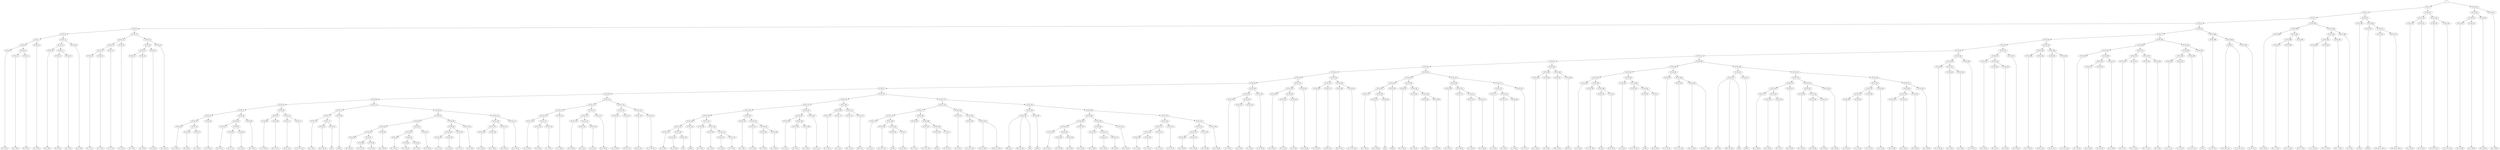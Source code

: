 digraph sample{
"S" -> "CC742_1";
"CC742_1" -> "CC742_2";
"CC742_2" -> "CC742_3";
"CC742_3" -> "CC742_4";
"CC742_4" -> "CC742_5";
"CC742_5" -> "CC742_6";
"CC742_6" -> "CC742_7";
"CC742_7" -> "CC742_8";
"CC742_8" -> "CC742_9";
"CC742_9" -> "[D  G  B]_1";
"CC742_8" -> "CC742_10";
"CC742_10" -> "CC742_11";
"CC742_11" -> "[D  G  B]_2";
"CC742_10" -> "CC742_12";
"CC742_12" -> "[D  E  B]_1";
"CC742_7" -> "CC742_13";
"CC742_13" -> "[D  G  B]_3";
"CC742_6" -> "CC742_14";
"CC742_14" -> "CC742_15";
"CC742_15" -> "CC742_16";
"CC742_16" -> "[D  G  B]_4";
"CC742_15" -> "CC742_17";
"CC742_17" -> "CC742_18";
"CC742_18" -> "[D  G  B]_5";
"CC742_17" -> "CC742_19";
"CC742_19" -> "[D  E  B]_2";
"CC742_14" -> "CC742_20";
"CC742_20" -> "[D  G  B]_6";
"CC742_5" -> "CC742_21";
"CC742_21" -> "CC742_22";
"CC742_22" -> "CC742_23";
"CC742_23" -> "CC742_24";
"CC742_24" -> "CC742_25";
"CC742_25" -> "[C  E  G]_1";
"CC742_24" -> "CC742_26";
"CC742_26" -> "[C  E  G]_2";
"CC742_23" -> "CC742_27";
"CC742_27" -> "[C  E  G]_3";
"CC742_22" -> "CC742_28";
"CC742_28" -> "[C  E  G]_4";
"CC742_21" -> "CC742_29";
"CC742_29" -> "CC742_30";
"CC742_30" -> "CC742_31";
"CC742_31" -> "CC742_32";
"CC742_32" -> "[D  G  B]_7";
"CC742_31" -> "CC742_33";
"CC742_33" -> "[D  G  B]_8";
"CC742_30" -> "CC742_34";
"CC742_34" -> "[D  G  B]_9";
"CC742_29" -> "CC742_35";
"CC742_35" -> "[D  G  B]_10";
"CC742_4" -> "CC742_36";
"CC742_36" -> "CC742_37";
"CC742_37" -> "CC742_38";
"CC742_38" -> "CC742_39";
"CC742_39" -> "CC742_40";
"CC742_40" -> "CC742_41";
"CC742_41" -> "CC742_42";
"CC742_42" -> "CC742_43";
"CC742_43" -> "CC742_44";
"CC742_44" -> "CC742_45";
"CC742_45" -> "CC742_46";
"CC742_46" -> "CC742_47";
"CC742_47" -> "CC742_48";
"CC742_48" -> "CC742_49";
"CC742_49" -> "CC742_50";
"CC742_50" -> "CC742_51";
"CC742_51" -> "CC742_52";
"CC742_52" -> "CC742_53";
"CC742_53" -> "CC742_54";
"CC742_54" -> "[C  D  Fis]_1";
"CC742_53" -> "CC742_55";
"CC742_55" -> "CC742_56";
"CC742_56" -> "[D  A  B]_1";
"CC742_55" -> "CC742_57";
"CC742_57" -> "[C  A  B]_1";
"CC742_52" -> "CC742_58";
"CC742_58" -> "[C  D  Fis]_2";
"CC742_51" -> "CC742_59";
"CC742_59" -> "CC742_60";
"CC742_60" -> "CC742_61";
"CC742_61" -> "[D  G  B]_11";
"CC742_60" -> "CC742_62";
"CC742_62" -> "CC742_63";
"CC742_63" -> "[D  G  A]_1";
"CC742_62" -> "CC742_64";
"CC742_64" -> "[G  A  B]_1";
"CC742_59" -> "CC742_65";
"CC742_65" -> "[D  G  B]_12";
"CC742_50" -> "CC742_66";
"CC742_66" -> "CC742_67";
"CC742_67" -> "CC742_68";
"CC742_68" -> "[C  D  Fis]_3";
"CC742_67" -> "CC742_69";
"CC742_69" -> "[D  Fis  G]_1";
"CC742_66" -> "CC742_70";
"CC742_70" -> "CC742_71";
"CC742_71" -> "[D  Fis  A]_1";
"CC742_70" -> "CC742_72";
"CC742_72" -> "[C  D  Fis  A]_1";
"CC742_49" -> "CC742_73";
"CC742_73" -> "CC742_74";
"CC742_74" -> "CC742_75";
"CC742_75" -> "CC742_76";
"CC742_76" -> "[E  G  B]_1";
"CC742_75" -> "CC742_77";
"CC742_77" -> "CC742_78";
"CC742_78" -> "[D  G  B]_13";
"CC742_77" -> "CC742_79";
"CC742_79" -> "[G]_1";
"CC742_74" -> "CC742_80";
"CC742_80" -> "[rest]_1";
"CC742_73" -> "CC742_81";
"CC742_81" -> "CC742_82";
"CC742_82" -> "CC742_83";
"CC742_83" -> "CC742_84";
"CC742_84" -> "CC742_85";
"CC742_85" -> "CC742_86";
"CC742_86" -> "[D  G  B]_14";
"CC742_85" -> "CC742_87";
"CC742_87" -> "CC742_88";
"CC742_88" -> "[D  G  B]_15";
"CC742_87" -> "CC742_89";
"CC742_89" -> "[D  E  B]_3";
"CC742_84" -> "CC742_90";
"CC742_90" -> "[D  G  B]_16";
"CC742_83" -> "CC742_91";
"CC742_91" -> "CC742_92";
"CC742_92" -> "CC742_93";
"CC742_93" -> "[D  G  B]_17";
"CC742_92" -> "CC742_94";
"CC742_94" -> "CC742_95";
"CC742_95" -> "[D  G  B]_18";
"CC742_94" -> "CC742_96";
"CC742_96" -> "[D  E  B]_4";
"CC742_91" -> "CC742_97";
"CC742_97" -> "[D  G  B]_19";
"CC742_82" -> "CC742_98";
"CC742_98" -> "CC742_99";
"CC742_99" -> "CC742_100";
"CC742_100" -> "CC742_101";
"CC742_101" -> "[C  E  G]_5";
"CC742_100" -> "CC742_102";
"CC742_102" -> "[C  E  G]_6";
"CC742_99" -> "CC742_103";
"CC742_103" -> "[C  E  G]_7";
"CC742_98" -> "CC742_104";
"CC742_104" -> "[C  E  G]_8";
"CC742_81" -> "CC742_105";
"CC742_105" -> "CC742_106";
"CC742_106" -> "CC742_107";
"CC742_107" -> "CC742_108";
"CC742_108" -> "[D  G  B]_20";
"CC742_107" -> "CC742_109";
"CC742_109" -> "[D  G  B]_21";
"CC742_106" -> "CC742_110";
"CC742_110" -> "[D  G  B]_22";
"CC742_105" -> "CC742_111";
"CC742_111" -> "[D  G  B]_23";
"CC742_48" -> "CC742_112";
"CC742_112" -> "CC742_113";
"CC742_113" -> "CC742_114";
"CC742_114" -> "CC742_115";
"CC742_115" -> "CC742_116";
"CC742_116" -> "[C  D  Fis]_4";
"CC742_115" -> "CC742_117";
"CC742_117" -> "CC742_118";
"CC742_118" -> "[D  A  B]_2";
"CC742_117" -> "CC742_119";
"CC742_119" -> "[C  A  B]_2";
"CC742_114" -> "CC742_120";
"CC742_120" -> "[C  D  Fis]_5";
"CC742_113" -> "CC742_121";
"CC742_121" -> "CC742_122";
"CC742_122" -> "CC742_123";
"CC742_123" -> "[D  G  B]_24";
"CC742_122" -> "CC742_124";
"CC742_124" -> "CC742_125";
"CC742_125" -> "[D  G  A]_2";
"CC742_124" -> "CC742_126";
"CC742_126" -> "[G  A  B]_2";
"CC742_121" -> "CC742_127";
"CC742_127" -> "[D  G  B]_25";
"CC742_112" -> "CC742_128";
"CC742_128" -> "CC742_129";
"CC742_129" -> "CC742_130";
"CC742_130" -> "[C  D  Fis]_6";
"CC742_129" -> "CC742_131";
"CC742_131" -> "[D  Fis  G]_2";
"CC742_128" -> "CC742_132";
"CC742_132" -> "CC742_133";
"CC742_133" -> "[D  Fis  A]_2";
"CC742_132" -> "CC742_134";
"CC742_134" -> "[C  D  Fis  A]_2";
"CC742_47" -> "CC742_135";
"CC742_135" -> "CC742_136";
"CC742_136" -> "CC742_137";
"CC742_137" -> "CC742_138";
"CC742_138" -> "CC742_139";
"CC742_139" -> "CC742_140";
"CC742_140" -> "CC742_141";
"CC742_141" -> "CC742_142";
"CC742_142" -> "[E  G  B]_2";
"CC742_141" -> "CC742_143";
"CC742_143" -> "CC742_144";
"CC742_144" -> "[D  G  B]_26";
"CC742_143" -> "CC742_145";
"CC742_145" -> "[G]_2";
"CC742_140" -> "CC742_146";
"CC742_146" -> "[rest]_2";
"CC742_139" -> "CC742_147";
"CC742_147" -> "CC742_148";
"CC742_148" -> "[E  G  B]_3";
"CC742_147" -> "CC742_149";
"CC742_149" -> "CC742_150";
"CC742_150" -> "[E  G  B]_4";
"CC742_149" -> "CC742_151";
"CC742_151" -> "CC742_152";
"CC742_152" -> "[E  G  B]_5";
"CC742_151" -> "CC742_153";
"CC742_153" -> "[E  G  B]_6";
"CC742_138" -> "CC742_154";
"CC742_154" -> "CC742_155";
"CC742_155" -> "[E  G  B]_7";
"CC742_154" -> "CC742_156";
"CC742_156" -> "CC742_157";
"CC742_157" -> "[E  G  B]_8";
"CC742_156" -> "CC742_158";
"CC742_158" -> "CC742_159";
"CC742_159" -> "[E  G  B]_9";
"CC742_158" -> "CC742_160";
"CC742_160" -> "[E  G  B]_10";
"CC742_137" -> "CC742_161";
"CC742_161" -> "CC742_162";
"CC742_162" -> "CC742_163";
"CC742_163" -> "[C  E  A]_1";
"CC742_162" -> "CC742_164";
"CC742_164" -> "CC742_165";
"CC742_165" -> "[E  A  B]_1";
"CC742_164" -> "CC742_166";
"CC742_166" -> "[C  A  B]_3";
"CC742_161" -> "CC742_167";
"CC742_167" -> "[C  E  A]_2";
"CC742_136" -> "CC742_168";
"CC742_168" -> "CC742_169";
"CC742_169" -> "CC742_170";
"CC742_170" -> "[E  G  B]_11";
"CC742_169" -> "CC742_171";
"CC742_171" -> "[E  G  A]_1";
"CC742_168" -> "CC742_172";
"CC742_172" -> "CC742_173";
"CC742_173" -> "[Fis  G  B]_1";
"CC742_172" -> "CC742_174";
"CC742_174" -> "[Dis  E]_1";
"CC742_135" -> "CC742_175";
"CC742_175" -> "CC742_176";
"CC742_176" -> "CC742_177";
"CC742_177" -> "CC742_178";
"CC742_178" -> "CC742_179";
"CC742_179" -> "[C  E  A]_3";
"CC742_178" -> "CC742_180";
"CC742_180" -> "CC742_181";
"CC742_181" -> "[C  E  Fis  A]_1";
"CC742_180" -> "CC742_182";
"CC742_182" -> "CC742_183";
"CC742_183" -> "[E  B]_1";
"CC742_182" -> "CC724_1";
"CC724_1" -> "[E  Fis  B]_1";
"CC742_177" -> "CC742_184";
"CC742_184" -> "CC742_185";
"CC742_185" -> "[C  E  A]_4";
"CC742_184" -> "CC742_186";
"CC742_186" -> "CC742_187";
"CC742_187" -> "[C  E  Fis  A]_2";
"CC742_186" -> "CC742_188";
"CC742_188" -> "CC742_189";
"CC742_189" -> "[E  B]_2";
"CC742_188" -> "CC724_2";
"CC724_2" -> "[E  Fis  B]_2";
"CC742_176" -> "CC742_190";
"CC742_190" -> "CC742_191";
"CC742_191" -> "[C  E  A]_5";
"CC742_190" -> "CC742_192";
"CC742_192" -> "CC742_193";
"CC742_193" -> "[C  E  Fis  A]_3";
"CC742_192" -> "CC742_194";
"CC742_194" -> "[Cis  E  Ais]_1";
"CC742_194" -> "[E  Fis  G  Ais]_1";
"CC742_175" -> "CC742_195";
"CC742_195" -> "CC742_196";
"CC742_196" -> "CC742_197";
"CC742_197" -> "[Dis  B]_1";
"CC742_197" -> "[Dis  Fis  B]_1";
"CC742_197" -> "[B]_1";
"CC742_196" -> "CC742_198";
"CC742_198" -> "[rest]_3";
"CC742_195" -> "CC742_199";
"CC742_199" -> "CC742_200";
"CC742_200" -> "CC742_201";
"CC742_201" -> "CC742_202";
"CC742_202" -> "CC742_203";
"CC742_203" -> "[D  G  B]_27";
"CC742_202" -> "CC742_204";
"CC742_204" -> "CC742_205";
"CC742_205" -> "[D  G  B]_28";
"CC742_204" -> "CC742_206";
"CC742_206" -> "[D  E  B]_5";
"CC742_201" -> "CC742_207";
"CC742_207" -> "[D  G  B]_29";
"CC742_200" -> "CC742_208";
"CC742_208" -> "CC742_209";
"CC742_209" -> "CC742_210";
"CC742_210" -> "[D  G  B]_30";
"CC742_209" -> "CC742_211";
"CC742_211" -> "CC742_212";
"CC742_212" -> "[D  G  B]_31";
"CC742_211" -> "CC742_213";
"CC742_213" -> "[D  E  B]_6";
"CC742_208" -> "CC742_214";
"CC742_214" -> "[D  G  B]_32";
"CC742_199" -> "CC742_215";
"CC742_215" -> "CC742_216";
"CC742_216" -> "CC742_217";
"CC742_217" -> "CC742_218";
"CC742_218" -> "CC742_219";
"CC742_219" -> "[C  E  G]_9";
"CC742_218" -> "CC742_220";
"CC742_220" -> "[C  E  G]_10";
"CC742_217" -> "CC742_221";
"CC742_221" -> "[C  E  G]_11";
"CC742_216" -> "CC742_222";
"CC742_222" -> "[C  E  G]_12";
"CC742_215" -> "CC742_223";
"CC742_223" -> "CC742_224";
"CC742_224" -> "CC742_225";
"CC742_225" -> "CC742_226";
"CC742_226" -> "[D  G  B]_33";
"CC742_225" -> "CC742_227";
"CC742_227" -> "[D  G  B]_34";
"CC742_224" -> "CC742_228";
"CC742_228" -> "[D  G  B]_35";
"CC742_223" -> "CC742_229";
"CC742_229" -> "[D  G  B]_36";
"CC742_46" -> "CC742_230";
"CC742_230" -> "CC742_231";
"CC742_231" -> "CC742_232";
"CC742_232" -> "[C  D  Fis]_7";
"CC742_231" -> "CC742_233";
"CC742_233" -> "CC742_234";
"CC742_234" -> "[D  A  B]_3";
"CC742_233" -> "CC742_235";
"CC742_235" -> "[C  A  B]_4";
"CC742_230" -> "CC742_236";
"CC742_236" -> "[C  D  Fis]_8";
"CC742_45" -> "CC742_237";
"CC742_237" -> "CC742_238";
"CC742_238" -> "CC742_239";
"CC742_239" -> "[D  G  B]_37";
"CC742_238" -> "CC742_240";
"CC742_240" -> "CC742_241";
"CC742_241" -> "[D  G  A]_3";
"CC742_240" -> "CC742_242";
"CC742_242" -> "[G  A  B]_3";
"CC742_237" -> "CC742_243";
"CC742_243" -> "[D  G  B]_38";
"CC742_44" -> "CC742_244";
"CC742_244" -> "CC742_245";
"CC742_245" -> "CC742_246";
"CC742_246" -> "[C  D  Fis]_9";
"CC742_245" -> "CC742_247";
"CC742_247" -> "[D  Fis  G]_3";
"CC742_244" -> "CC742_248";
"CC742_248" -> "CC742_249";
"CC742_249" -> "[D  Fis  A]_3";
"CC742_248" -> "CC742_250";
"CC742_250" -> "[C  D  Fis  A]_3";
"CC742_43" -> "CC742_251";
"CC742_251" -> "CC742_252";
"CC742_252" -> "CC742_253";
"CC742_253" -> "CC742_254";
"CC742_254" -> "CC742_255";
"CC742_255" -> "[E  G  B]_12";
"CC742_254" -> "CC742_256";
"CC742_256" -> "CC742_257";
"CC742_257" -> "[D  G  B]_39";
"CC742_256" -> "CC742_258";
"CC742_258" -> "[G]_3";
"CC742_253" -> "CC742_259";
"CC742_259" -> "[rest]_4";
"CC742_252" -> "CC742_260";
"CC742_260" -> "CC742_261";
"CC742_261" -> "[E  G  B]_13";
"CC742_260" -> "CC742_262";
"CC742_262" -> "CC742_263";
"CC742_263" -> "[E  G  B]_14";
"CC742_262" -> "CC742_264";
"CC742_264" -> "CC742_265";
"CC742_265" -> "[E  G  B]_15";
"CC742_264" -> "CC742_266";
"CC742_266" -> "[E  G  B]_16";
"CC742_251" -> "CC742_267";
"CC742_267" -> "CC742_268";
"CC742_268" -> "CC742_269";
"CC742_269" -> "[E  G  B]_17";
"CC742_268" -> "CC742_270";
"CC742_270" -> "CC742_271";
"CC742_271" -> "[E  G  B]_18";
"CC742_270" -> "CC742_272";
"CC742_272" -> "CC742_273";
"CC742_273" -> "[E  G  B]_19";
"CC742_272" -> "CC742_274";
"CC742_274" -> "[E  G  B]_20";
"CC742_267" -> "CC742_275";
"CC742_275" -> "CC742_276";
"CC742_276" -> "CC742_277";
"CC742_277" -> "[C  E  A]_6";
"CC742_276" -> "CC742_278";
"CC742_278" -> "CC742_279";
"CC742_279" -> "[E  A  B]_2";
"CC742_278" -> "CC742_280";
"CC742_280" -> "[C  A  B]_5";
"CC742_275" -> "CC742_281";
"CC742_281" -> "[C  E  A]_7";
"CC742_42" -> "CC742_282";
"CC742_282" -> "CC742_283";
"CC742_283" -> "CC742_284";
"CC742_284" -> "[E  G  B]_21";
"CC742_283" -> "CC742_285";
"CC742_285" -> "[E  G  A]_2";
"CC742_282" -> "CC742_286";
"CC742_286" -> "CC742_287";
"CC742_287" -> "[Fis  G  B]_2";
"CC742_286" -> "CC742_288";
"CC742_288" -> "[Dis  E]_2";
"CC742_41" -> "CC742_289";
"CC742_289" -> "CC742_290";
"CC742_290" -> "CC742_291";
"CC742_291" -> "CC742_292";
"CC742_292" -> "CC742_293";
"CC742_293" -> "[C  E  A]_8";
"CC742_292" -> "CC742_294";
"CC742_294" -> "CC742_295";
"CC742_295" -> "[C  E  Fis  A]_4";
"CC742_294" -> "CC742_296";
"CC742_296" -> "CC742_297";
"CC742_297" -> "[E  B]_3";
"CC742_296" -> "CC724_3";
"CC724_3" -> "[E  Fis  B]_3";
"CC742_291" -> "CC742_298";
"CC742_298" -> "CC742_299";
"CC742_299" -> "[C  E  A]_9";
"CC742_298" -> "CC742_300";
"CC742_300" -> "CC742_301";
"CC742_301" -> "[C  E  Fis  A]_5";
"CC742_300" -> "CC742_302";
"CC742_302" -> "CC742_303";
"CC742_303" -> "[E  B]_4";
"CC742_302" -> "CC724_4";
"CC724_4" -> "[E  Fis  B]_4";
"CC742_290" -> "CC742_304";
"CC742_304" -> "CC742_305";
"CC742_305" -> "[C  E  A]_10";
"CC742_304" -> "CC742_306";
"CC742_306" -> "CC742_307";
"CC742_307" -> "[C  E  Fis  A]_6";
"CC742_306" -> "CC742_308";
"CC742_308" -> "[Cis  E  Ais]_2";
"CC742_308" -> "[E  Fis  G  Ais]_2";
"CC742_289" -> "CC742_309";
"CC742_309" -> "CC742_310";
"CC742_310" -> "CC742_311";
"CC742_311" -> "[Dis  B]_2";
"CC742_311" -> "[Dis  Fis  B]_2";
"CC742_311" -> "[B]_2";
"CC742_310" -> "CC742_312";
"CC742_312" -> "[rest]_5";
"CC742_309" -> "CC742_313";
"CC742_313" -> "CC742_314";
"CC742_314" -> "CC742_315";
"CC742_315" -> "CC742_316";
"CC742_316" -> "CC742_317";
"CC742_317" -> "[D  G  B]_40";
"CC742_316" -> "CC742_318";
"CC742_318" -> "CC742_319";
"CC742_319" -> "[D  G  B]_41";
"CC742_318" -> "CC742_320";
"CC742_320" -> "[D  E  B]_7";
"CC742_315" -> "CC742_321";
"CC742_321" -> "[D  G  B]_42";
"CC742_314" -> "CC742_322";
"CC742_322" -> "CC742_323";
"CC742_323" -> "CC742_324";
"CC742_324" -> "[D  G  B]_43";
"CC742_323" -> "CC742_325";
"CC742_325" -> "CC742_326";
"CC742_326" -> "[D  G  B]_44";
"CC742_325" -> "CC742_327";
"CC742_327" -> "[D  E  B]_8";
"CC742_322" -> "CC742_328";
"CC742_328" -> "[D  G  B]_45";
"CC742_313" -> "CC742_329";
"CC742_329" -> "CC742_330";
"CC742_330" -> "CC742_331";
"CC742_331" -> "CC742_332";
"CC742_332" -> "CC742_333";
"CC742_333" -> "[C  E  G]_13";
"CC742_332" -> "CC742_334";
"CC742_334" -> "[C  E  G]_14";
"CC742_331" -> "CC742_335";
"CC742_335" -> "[C  E  G]_15";
"CC742_330" -> "CC742_336";
"CC742_336" -> "[C  E  G]_16";
"CC742_329" -> "CC742_337";
"CC742_337" -> "CC742_338";
"CC742_338" -> "CC742_339";
"CC742_339" -> "CC742_340";
"CC742_340" -> "[D  G  B]_46";
"CC742_339" -> "CC742_341";
"CC742_341" -> "[D  G  B]_47";
"CC742_338" -> "CC742_342";
"CC742_342" -> "[D  G  B]_48";
"CC742_337" -> "CC742_343";
"CC742_343" -> "[D  G  B]_49";
"CC742_40" -> "CC742_344";
"CC742_344" -> "CC742_345";
"CC742_345" -> "CC742_346";
"CC742_346" -> "[C  D  Fis]_10";
"CC742_345" -> "CC742_347";
"CC742_347" -> "CC742_348";
"CC742_348" -> "[D  A  B]_4";
"CC742_347" -> "CC742_349";
"CC742_349" -> "[C  A  B]_6";
"CC742_344" -> "CC742_350";
"CC742_350" -> "[C  D  Fis]_11";
"CC742_39" -> "CC742_351";
"CC742_351" -> "CC742_352";
"CC742_352" -> "CC742_353";
"CC742_353" -> "[D  G  B]_50";
"CC742_352" -> "CC742_354";
"CC742_354" -> "CC742_355";
"CC742_355" -> "[D  G  A]_4";
"CC742_354" -> "CC742_356";
"CC742_356" -> "[G  A  B]_4";
"CC742_351" -> "CC742_357";
"CC742_357" -> "[D  G  B]_51";
"CC742_38" -> "CC742_358";
"CC742_358" -> "CC742_359";
"CC742_359" -> "CC742_360";
"CC742_360" -> "[C  D  Fis]_12";
"CC742_359" -> "CC742_361";
"CC742_361" -> "[D  Fis  G]_4";
"CC742_358" -> "CC742_362";
"CC742_362" -> "CC742_363";
"CC742_363" -> "[D  Fis  A]_4";
"CC742_362" -> "CC742_364";
"CC742_364" -> "[C  D  Fis  A]_4";
"CC742_37" -> "CC742_365";
"CC742_365" -> "CC742_366";
"CC742_366" -> "CC742_367";
"CC742_367" -> "CC742_368";
"CC742_368" -> "[E  G  B]_22";
"CC742_367" -> "CC742_369";
"CC742_369" -> "CC742_370";
"CC742_370" -> "CC742_371";
"CC742_371" -> "[D  G  B]_52";
"CC742_370" -> "CC742_372";
"CC742_372" -> "[D  G  B]_53";
"CC742_369" -> "CC742_373";
"CC742_373" -> "[D  G  B]_54";
"CC742_366" -> "CC742_374";
"CC742_374" -> "CC742_375";
"CC742_375" -> "CC742_376";
"CC742_376" -> "[D  F  G]_1";
"CC742_375" -> "CC742_377";
"CC742_377" -> "[D  F  G  B]_1";
"CC742_374" -> "CC742_378";
"CC742_378" -> "CC742_379";
"CC742_379" -> "[D  F  G  A]_1";
"CC742_378" -> "CC742_380";
"CC742_380" -> "[D  F  B]_1";
"CC742_365" -> "CC742_381";
"CC742_381" -> "CC742_382";
"CC742_382" -> "CC742_383";
"CC742_383" -> "CC742_384";
"CC742_384" -> "[C  E  G]_17";
"CC742_383" -> "CC742_385";
"CC742_385" -> "[C  E  G]_18";
"CC742_382" -> "CC742_386";
"CC742_386" -> "[C  D  E  G]_1";
"CC742_381" -> "CC742_387";
"CC742_387" -> "[C  E]_1";
"CC742_36" -> "CC742_388";
"CC742_388" -> "CC742_389";
"CC742_389" -> "[C  Dis  G]_1";
"CC742_388" -> "CC742_390";
"CC742_390" -> "CC706_1";
"CC706_1" -> "[C  D  Dis  G]_1";
"CC706_1" -> "[C  D  Dis  G]_2";
"CC742_390" -> "CC742_391";
"CC742_391" -> "[C  Dis  G]_2";
"CC742_3" -> "CC742_392";
"CC742_392" -> "CC742_393";
"CC742_393" -> "CC742_394";
"CC742_394" -> "[D  G  B]_55";
"CC742_393" -> "CC742_395";
"CC742_395" -> "CC742_396";
"CC742_396" -> "CC742_397";
"CC742_397" -> "[D  G  A  B]_1";
"CC742_396" -> "CC742_398";
"CC742_398" -> "[D  G  A  B]_2";
"CC742_395" -> "CC742_399";
"CC742_399" -> "[D  E  G  B]_1";
"CC742_392" -> "CC742_400";
"CC742_400" -> "CC742_401";
"CC742_401" -> "CC742_402";
"CC742_402" -> "CC742_403";
"CC742_403" -> "[C  D  G  B]_1";
"CC742_402" -> "CC742_404";
"CC742_404" -> "[D  G  A  B]_3";
"CC742_401" -> "CC742_405";
"CC742_405" -> "[D  E  G  B]_2";
"CC742_400" -> "CC742_406";
"CC742_406" -> "[C  D  B]_1";
"CC742_2" -> "CC742_407";
"CC742_407" -> "CC742_408";
"CC742_408" -> "[G  B]_1";
"CC742_407" -> "CC742_409";
"CC742_409" -> "CC742_410";
"CC742_410" -> "[rest]_6";
"CC742_409" -> "CC742_411";
"CC742_411" -> "CC742_412";
"CC742_412" -> "[Cis  Dis  G  Ais]_1";
"CC742_411" -> "CC742_413";
"CC742_413" -> "[Cis  Dis  G  Ais]_2";
"CC742_1" -> "CC742_414";
"CC742_414" -> "CC742_415";
"CC742_415" -> "CC742_416";
"CC742_416" -> "[D  G  B]_56";
"CC742_415" -> "CC742_417";
"CC742_417" -> "[D  G  B]_57";
"CC742_414" -> "CC742_418";
"CC742_418" -> "CC742_419";
"CC742_419" -> "[C  D  Fis  B]_1";
"CC742_418" -> "CC742_420";
"CC742_420" -> "[C  D  Fis  A]_5";
"S" -> "CC742_421";
"CC742_421" -> "CC742_422";
"CC742_422" -> "CC742_423";
"CC742_423" -> "CC742_424";
"CC742_424" -> "[D  G  B]_58";
"CC742_423" -> "CC742_425";
"CC742_425" -> "[D  G  B]_59";
"CC742_422" -> "CC742_426";
"CC742_426" -> "[D  G  B]_60";
"CC742_421" -> "CC742_427";
"CC742_427" -> "[D  G  B]_61";

{rank = min; "S";}
{rank = same; "CC742_1"; "CC742_421";}
{rank = same; "CC742_2"; "CC742_414"; "CC742_422"; "CC742_427";}
{rank = same; "CC742_3"; "CC742_407"; "CC742_415"; "CC742_418"; "CC742_423"; "CC742_426";}
{rank = same; "CC742_4"; "CC742_392"; "CC742_408"; "CC742_409"; "CC742_416"; "CC742_417"; "CC742_419"; "CC742_420"; "CC742_424"; "CC742_425";}
{rank = same; "CC742_5"; "CC742_36"; "CC742_393"; "CC742_400"; "CC742_410"; "CC742_411";}
{rank = same; "CC742_6"; "CC742_21"; "CC742_37"; "CC742_388"; "CC742_394"; "CC742_395"; "CC742_401"; "CC742_406"; "CC742_412"; "CC742_413";}
{rank = same; "CC742_7"; "CC742_14"; "CC742_22"; "CC742_29"; "CC742_38"; "CC742_365"; "CC742_389"; "CC742_390"; "CC742_396"; "CC742_399"; "CC742_402"; "CC742_405";}
{rank = same; "CC742_8"; "CC742_13"; "CC742_15"; "CC742_20"; "CC742_23"; "CC742_28"; "CC742_30"; "CC742_35"; "CC742_39"; "CC742_358"; "CC742_366"; "CC742_381"; "CC706_1"; "CC742_391"; "CC742_397"; "CC742_398"; "CC742_403"; "CC742_404";}
{rank = same; "CC742_9"; "CC742_10"; "CC742_16"; "CC742_17"; "CC742_24"; "CC742_27"; "CC742_31"; "CC742_34"; "CC742_40"; "CC742_351"; "CC742_359"; "CC742_362"; "CC742_367"; "CC742_374"; "CC742_382"; "CC742_387";}
{rank = same; "CC742_11"; "CC742_12"; "CC742_18"; "CC742_19"; "CC742_25"; "CC742_26"; "CC742_32"; "CC742_33"; "CC742_41"; "CC742_344"; "CC742_352"; "CC742_357"; "CC742_360"; "CC742_361"; "CC742_363"; "CC742_364"; "CC742_368"; "CC742_369"; "CC742_375"; "CC742_378"; "CC742_383"; "CC742_386";}
{rank = same; "CC742_42"; "CC742_289"; "CC742_345"; "CC742_350"; "CC742_353"; "CC742_354"; "CC742_370"; "CC742_373"; "CC742_376"; "CC742_377"; "CC742_379"; "CC742_380"; "CC742_384"; "CC742_385";}
{rank = same; "CC742_43"; "CC742_282"; "CC742_290"; "CC742_309"; "CC742_346"; "CC742_347"; "CC742_355"; "CC742_356"; "CC742_371"; "CC742_372";}
{rank = same; "CC742_44"; "CC742_251"; "CC742_283"; "CC742_286"; "CC742_291"; "CC742_304"; "CC742_310"; "CC742_313"; "CC742_348"; "CC742_349";}
{rank = same; "CC742_45"; "CC742_244"; "CC742_252"; "CC742_267"; "CC742_284"; "CC742_285"; "CC742_287"; "CC742_288"; "CC742_292"; "CC742_298"; "CC742_305"; "CC742_306"; "CC742_311"; "CC742_312"; "CC742_314"; "CC742_329";}
{rank = same; "CC742_46"; "CC742_237"; "CC742_245"; "CC742_248"; "CC742_253"; "CC742_260"; "CC742_268"; "CC742_275"; "CC742_293"; "CC742_294"; "CC742_299"; "CC742_300"; "CC742_307"; "CC742_308"; "CC742_315"; "CC742_322"; "CC742_330"; "CC742_337";}
{rank = same; "CC742_47"; "CC742_230"; "CC742_238"; "CC742_243"; "CC742_246"; "CC742_247"; "CC742_249"; "CC742_250"; "CC742_254"; "CC742_259"; "CC742_261"; "CC742_262"; "CC742_269"; "CC742_270"; "CC742_276"; "CC742_281"; "CC742_295"; "CC742_296"; "CC742_301"; "CC742_302"; "CC742_316"; "CC742_321"; "CC742_323"; "CC742_328"; "CC742_331"; "CC742_336"; "CC742_338"; "CC742_343";}
{rank = same; "CC742_48"; "CC742_135"; "CC742_231"; "CC742_236"; "CC742_239"; "CC742_240"; "CC742_255"; "CC742_256"; "CC742_263"; "CC742_264"; "CC742_271"; "CC742_272"; "CC742_277"; "CC742_278"; "CC742_297"; "CC724_3"; "CC742_303"; "CC724_4"; "CC742_317"; "CC742_318"; "CC742_324"; "CC742_325"; "CC742_332"; "CC742_335"; "CC742_339"; "CC742_342";}
{rank = same; "CC742_49"; "CC742_112"; "CC742_136"; "CC742_175"; "CC742_232"; "CC742_233"; "CC742_241"; "CC742_242"; "CC742_257"; "CC742_258"; "CC742_265"; "CC742_266"; "CC742_273"; "CC742_274"; "CC742_279"; "CC742_280"; "CC742_319"; "CC742_320"; "CC742_326"; "CC742_327"; "CC742_333"; "CC742_334"; "CC742_340"; "CC742_341";}
{rank = same; "CC742_50"; "CC742_73"; "CC742_113"; "CC742_128"; "CC742_137"; "CC742_168"; "CC742_176"; "CC742_195"; "CC742_234"; "CC742_235";}
{rank = same; "CC742_51"; "CC742_66"; "CC742_74"; "CC742_81"; "CC742_114"; "CC742_121"; "CC742_129"; "CC742_132"; "CC742_138"; "CC742_161"; "CC742_169"; "CC742_172"; "CC742_177"; "CC742_190"; "CC742_196"; "CC742_199";}
{rank = same; "CC742_52"; "CC742_59"; "CC742_67"; "CC742_70"; "CC742_75"; "CC742_80"; "CC742_82"; "CC742_105"; "CC742_115"; "CC742_120"; "CC742_122"; "CC742_127"; "CC742_130"; "CC742_131"; "CC742_133"; "CC742_134"; "CC742_139"; "CC742_154"; "CC742_162"; "CC742_167"; "CC742_170"; "CC742_171"; "CC742_173"; "CC742_174"; "CC742_178"; "CC742_184"; "CC742_191"; "CC742_192"; "CC742_197"; "CC742_198"; "CC742_200"; "CC742_215";}
{rank = same; "CC742_53"; "CC742_58"; "CC742_60"; "CC742_65"; "CC742_68"; "CC742_69"; "CC742_71"; "CC742_72"; "CC742_76"; "CC742_77"; "CC742_83"; "CC742_98"; "CC742_106"; "CC742_111"; "CC742_116"; "CC742_117"; "CC742_123"; "CC742_124"; "CC742_140"; "CC742_147"; "CC742_155"; "CC742_156"; "CC742_163"; "CC742_164"; "CC742_179"; "CC742_180"; "CC742_185"; "CC742_186"; "CC742_193"; "CC742_194"; "CC742_201"; "CC742_208"; "CC742_216"; "CC742_223";}
{rank = same; "CC742_54"; "CC742_55"; "CC742_61"; "CC742_62"; "CC742_78"; "CC742_79"; "CC742_84"; "CC742_91"; "CC742_99"; "CC742_104"; "CC742_107"; "CC742_110"; "CC742_118"; "CC742_119"; "CC742_125"; "CC742_126"; "CC742_141"; "CC742_146"; "CC742_148"; "CC742_149"; "CC742_157"; "CC742_158"; "CC742_165"; "CC742_166"; "CC742_181"; "CC742_182"; "CC742_187"; "CC742_188"; "CC742_202"; "CC742_207"; "CC742_209"; "CC742_214"; "CC742_217"; "CC742_222"; "CC742_224"; "CC742_229";}
{rank = same; "CC742_56"; "CC742_57"; "CC742_63"; "CC742_64"; "CC742_85"; "CC742_90"; "CC742_92"; "CC742_97"; "CC742_100"; "CC742_103"; "CC742_108"; "CC742_109"; "CC742_142"; "CC742_143"; "CC742_150"; "CC742_151"; "CC742_159"; "CC742_160"; "CC742_183"; "CC724_1"; "CC742_189"; "CC724_2"; "CC742_203"; "CC742_204"; "CC742_210"; "CC742_211"; "CC742_218"; "CC742_221"; "CC742_225"; "CC742_228";}
{rank = same; "CC742_86"; "CC742_87"; "CC742_93"; "CC742_94"; "CC742_101"; "CC742_102"; "CC742_144"; "CC742_145"; "CC742_152"; "CC742_153"; "CC742_205"; "CC742_206"; "CC742_212"; "CC742_213"; "CC742_219"; "CC742_220"; "CC742_226"; "CC742_227";}
{rank = same; "CC742_88"; "CC742_89"; "CC742_95"; "CC742_96";}
{rank = same; "[B]_1"; "[B]_2"; "[C  A  B]_1"; "[C  A  B]_2"; "[C  A  B]_3"; "[C  A  B]_4"; "[C  A  B]_5"; "[C  A  B]_6"; "[C  D  B]_1"; "[C  D  Dis  G]_1"; "[C  D  Dis  G]_2"; "[C  D  E  G]_1"; "[C  D  Fis  A]_1"; "[C  D  Fis  A]_2"; "[C  D  Fis  A]_3"; "[C  D  Fis  A]_4"; "[C  D  Fis  A]_5"; "[C  D  Fis  B]_1"; "[C  D  Fis]_1"; "[C  D  Fis]_2"; "[C  D  Fis]_3"; "[C  D  Fis]_4"; "[C  D  Fis]_5"; "[C  D  Fis]_6"; "[C  D  Fis]_7"; "[C  D  Fis]_8"; "[C  D  Fis]_9"; "[C  D  Fis]_10"; "[C  D  Fis]_11"; "[C  D  Fis]_12"; "[C  D  G  B]_1"; "[C  Dis  G]_1"; "[C  Dis  G]_2"; "[C  E  A]_1"; "[C  E  A]_2"; "[C  E  A]_3"; "[C  E  A]_4"; "[C  E  A]_5"; "[C  E  A]_6"; "[C  E  A]_7"; "[C  E  A]_8"; "[C  E  A]_9"; "[C  E  A]_10"; "[C  E  Fis  A]_1"; "[C  E  Fis  A]_2"; "[C  E  Fis  A]_3"; "[C  E  Fis  A]_4"; "[C  E  Fis  A]_5"; "[C  E  Fis  A]_6"; "[C  E  G]_1"; "[C  E  G]_2"; "[C  E  G]_3"; "[C  E  G]_4"; "[C  E  G]_5"; "[C  E  G]_6"; "[C  E  G]_7"; "[C  E  G]_8"; "[C  E  G]_9"; "[C  E  G]_10"; "[C  E  G]_11"; "[C  E  G]_12"; "[C  E  G]_13"; "[C  E  G]_14"; "[C  E  G]_15"; "[C  E  G]_16"; "[C  E  G]_17"; "[C  E  G]_18"; "[C  E]_1"; "[Cis  Dis  G  Ais]_1"; "[Cis  Dis  G  Ais]_2"; "[Cis  E  Ais]_1"; "[Cis  E  Ais]_2"; "[D  A  B]_1"; "[D  A  B]_2"; "[D  A  B]_3"; "[D  A  B]_4"; "[D  E  B]_1"; "[D  E  B]_2"; "[D  E  B]_3"; "[D  E  B]_4"; "[D  E  B]_5"; "[D  E  B]_6"; "[D  E  B]_7"; "[D  E  B]_8"; "[D  E  G  B]_1"; "[D  E  G  B]_2"; "[D  F  B]_1"; "[D  F  G  A]_1"; "[D  F  G  B]_1"; "[D  F  G]_1"; "[D  Fis  A]_1"; "[D  Fis  A]_2"; "[D  Fis  A]_3"; "[D  Fis  A]_4"; "[D  Fis  G]_1"; "[D  Fis  G]_2"; "[D  Fis  G]_3"; "[D  Fis  G]_4"; "[D  G  A  B]_1"; "[D  G  A  B]_2"; "[D  G  A  B]_3"; "[D  G  A]_1"; "[D  G  A]_2"; "[D  G  A]_3"; "[D  G  A]_4"; "[D  G  B]_1"; "[D  G  B]_2"; "[D  G  B]_3"; "[D  G  B]_4"; "[D  G  B]_5"; "[D  G  B]_6"; "[D  G  B]_7"; "[D  G  B]_8"; "[D  G  B]_9"; "[D  G  B]_10"; "[D  G  B]_11"; "[D  G  B]_12"; "[D  G  B]_13"; "[D  G  B]_14"; "[D  G  B]_15"; "[D  G  B]_16"; "[D  G  B]_17"; "[D  G  B]_18"; "[D  G  B]_19"; "[D  G  B]_20"; "[D  G  B]_21"; "[D  G  B]_22"; "[D  G  B]_23"; "[D  G  B]_24"; "[D  G  B]_25"; "[D  G  B]_26"; "[D  G  B]_27"; "[D  G  B]_28"; "[D  G  B]_29"; "[D  G  B]_30"; "[D  G  B]_31"; "[D  G  B]_32"; "[D  G  B]_33"; "[D  G  B]_34"; "[D  G  B]_35"; "[D  G  B]_36"; "[D  G  B]_37"; "[D  G  B]_38"; "[D  G  B]_39"; "[D  G  B]_40"; "[D  G  B]_41"; "[D  G  B]_42"; "[D  G  B]_43"; "[D  G  B]_44"; "[D  G  B]_45"; "[D  G  B]_46"; "[D  G  B]_47"; "[D  G  B]_48"; "[D  G  B]_49"; "[D  G  B]_50"; "[D  G  B]_51"; "[D  G  B]_52"; "[D  G  B]_53"; "[D  G  B]_54"; "[D  G  B]_55"; "[D  G  B]_56"; "[D  G  B]_57"; "[D  G  B]_58"; "[D  G  B]_59"; "[D  G  B]_60"; "[D  G  B]_61"; "[Dis  B]_1"; "[Dis  B]_2"; "[Dis  E]_1"; "[Dis  E]_2"; "[Dis  Fis  B]_1"; "[Dis  Fis  B]_2"; "[E  A  B]_1"; "[E  A  B]_2"; "[E  B]_1"; "[E  B]_2"; "[E  B]_3"; "[E  B]_4"; "[E  Fis  B]_1"; "[E  Fis  B]_2"; "[E  Fis  B]_3"; "[E  Fis  B]_4"; "[E  Fis  G  Ais]_1"; "[E  Fis  G  Ais]_2"; "[E  G  A]_1"; "[E  G  A]_2"; "[E  G  B]_1"; "[E  G  B]_2"; "[E  G  B]_3"; "[E  G  B]_4"; "[E  G  B]_5"; "[E  G  B]_6"; "[E  G  B]_7"; "[E  G  B]_8"; "[E  G  B]_9"; "[E  G  B]_10"; "[E  G  B]_11"; "[E  G  B]_12"; "[E  G  B]_13"; "[E  G  B]_14"; "[E  G  B]_15"; "[E  G  B]_16"; "[E  G  B]_17"; "[E  G  B]_18"; "[E  G  B]_19"; "[E  G  B]_20"; "[E  G  B]_21"; "[E  G  B]_22"; "[Fis  G  B]_1"; "[Fis  G  B]_2"; "[G  A  B]_1"; "[G  A  B]_2"; "[G  A  B]_3"; "[G  A  B]_4"; "[G  B]_1"; "[G]_1"; "[G]_2"; "[G]_3"; "[rest]_1"; "[rest]_2"; "[rest]_3"; "[rest]_4"; "[rest]_5"; "[rest]_6";}
}